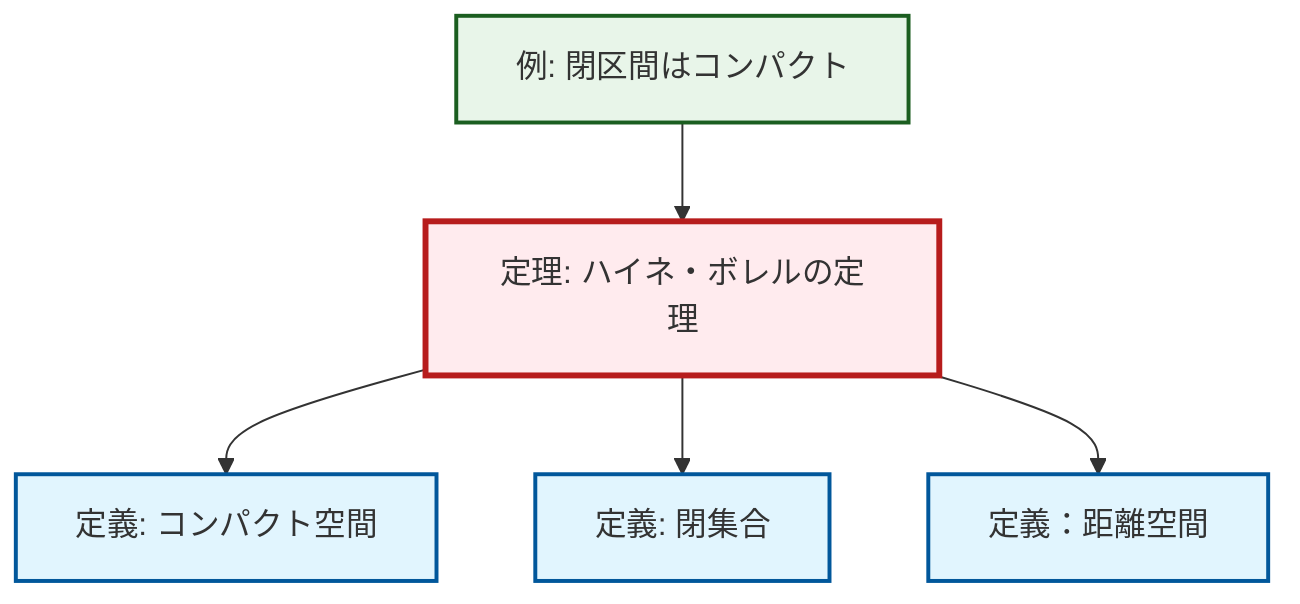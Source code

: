 graph TD
    classDef definition fill:#e1f5fe,stroke:#01579b,stroke-width:2px
    classDef theorem fill:#f3e5f5,stroke:#4a148c,stroke-width:2px
    classDef axiom fill:#fff3e0,stroke:#e65100,stroke-width:2px
    classDef example fill:#e8f5e9,stroke:#1b5e20,stroke-width:2px
    classDef current fill:#ffebee,stroke:#b71c1c,stroke-width:3px
    def-closed-set["定義: 閉集合"]:::definition
    def-compact["定義: コンパクト空間"]:::definition
    ex-closed-interval-compact["例: 閉区間はコンパクト"]:::example
    def-metric-space["定義：距離空間"]:::definition
    thm-heine-borel["定理: ハイネ・ボレルの定理"]:::theorem
    thm-heine-borel --> def-compact
    thm-heine-borel --> def-closed-set
    thm-heine-borel --> def-metric-space
    ex-closed-interval-compact --> thm-heine-borel
    class thm-heine-borel current
